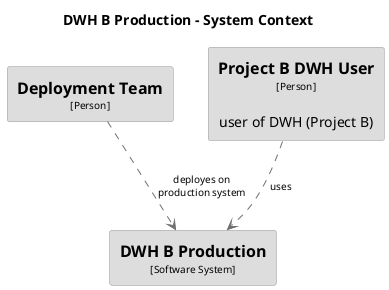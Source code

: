 @startuml(id=DWHBProduction-SystemContext)
title DWH B Production - System Context

skinparam {
  shadowing false
  arrowFontSize 10
  defaultTextAlignment center
  wrapWidth 200
  maxMessageSize 100
}
hide stereotype
top to bottom direction
skinparam rectangle<<25>> {
  BackgroundColor #dddddd
  FontColor #000000
  BorderColor #9A9A9A
}
skinparam rectangle<<7>> {
  BackgroundColor #dddddd
  FontColor #000000
  BorderColor #9A9A9A
}
skinparam rectangle<<8>> {
  BackgroundColor #dddddd
  FontColor #000000
  BorderColor #9A9A9A
}
rectangle "==Deployment Team\n<size:10>[Person]</size>" <<7>> as 7
rectangle "==Project B DWH User\n<size:10>[Person]</size>\n\nuser of DWH (Project B)" <<8>> as 8
rectangle "==DWH B Production\n<size:10>[Software System]</size>" <<25>> as 25
7 .[#707070].> 25 : "deployes on production system"
8 .[#707070].> 25 : "uses"
@enduml